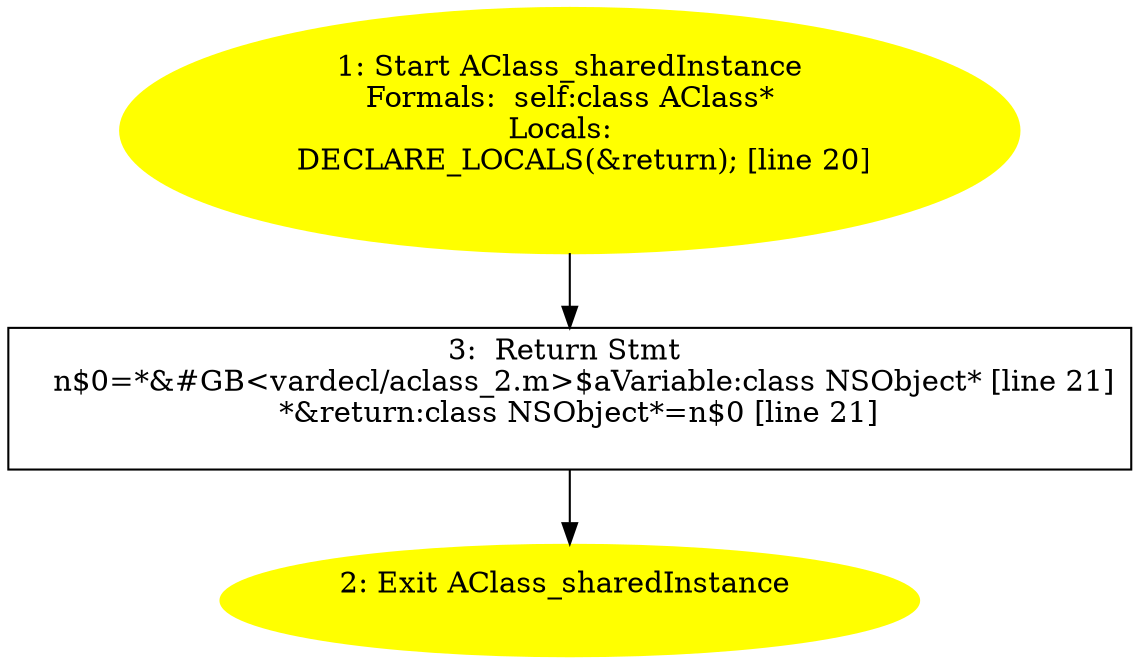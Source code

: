 /* @generated */
digraph iCFG {
"AClass_sharedInstanceinstance.8119c64d9e8ea5cab9416c2c3ff21dc7_3" [label="3:  Return Stmt \n   n$0=*&#GB<vardecl/aclass_2.m>$aVariable:class NSObject* [line 21]\n  *&return:class NSObject*=n$0 [line 21]\n " shape="box"]
	

	 "AClass_sharedInstanceinstance.8119c64d9e8ea5cab9416c2c3ff21dc7_3" -> "AClass_sharedInstanceinstance.8119c64d9e8ea5cab9416c2c3ff21dc7_2" ;
"AClass_sharedInstanceinstance.8119c64d9e8ea5cab9416c2c3ff21dc7_2" [label="2: Exit AClass_sharedInstance \n  " color=yellow style=filled]
	

"AClass_sharedInstanceinstance.8119c64d9e8ea5cab9416c2c3ff21dc7_1" [label="1: Start AClass_sharedInstance\nFormals:  self:class AClass*\nLocals:  \n   DECLARE_LOCALS(&return); [line 20]\n " color=yellow style=filled]
	

	 "AClass_sharedInstanceinstance.8119c64d9e8ea5cab9416c2c3ff21dc7_1" -> "AClass_sharedInstanceinstance.8119c64d9e8ea5cab9416c2c3ff21dc7_3" ;
}
